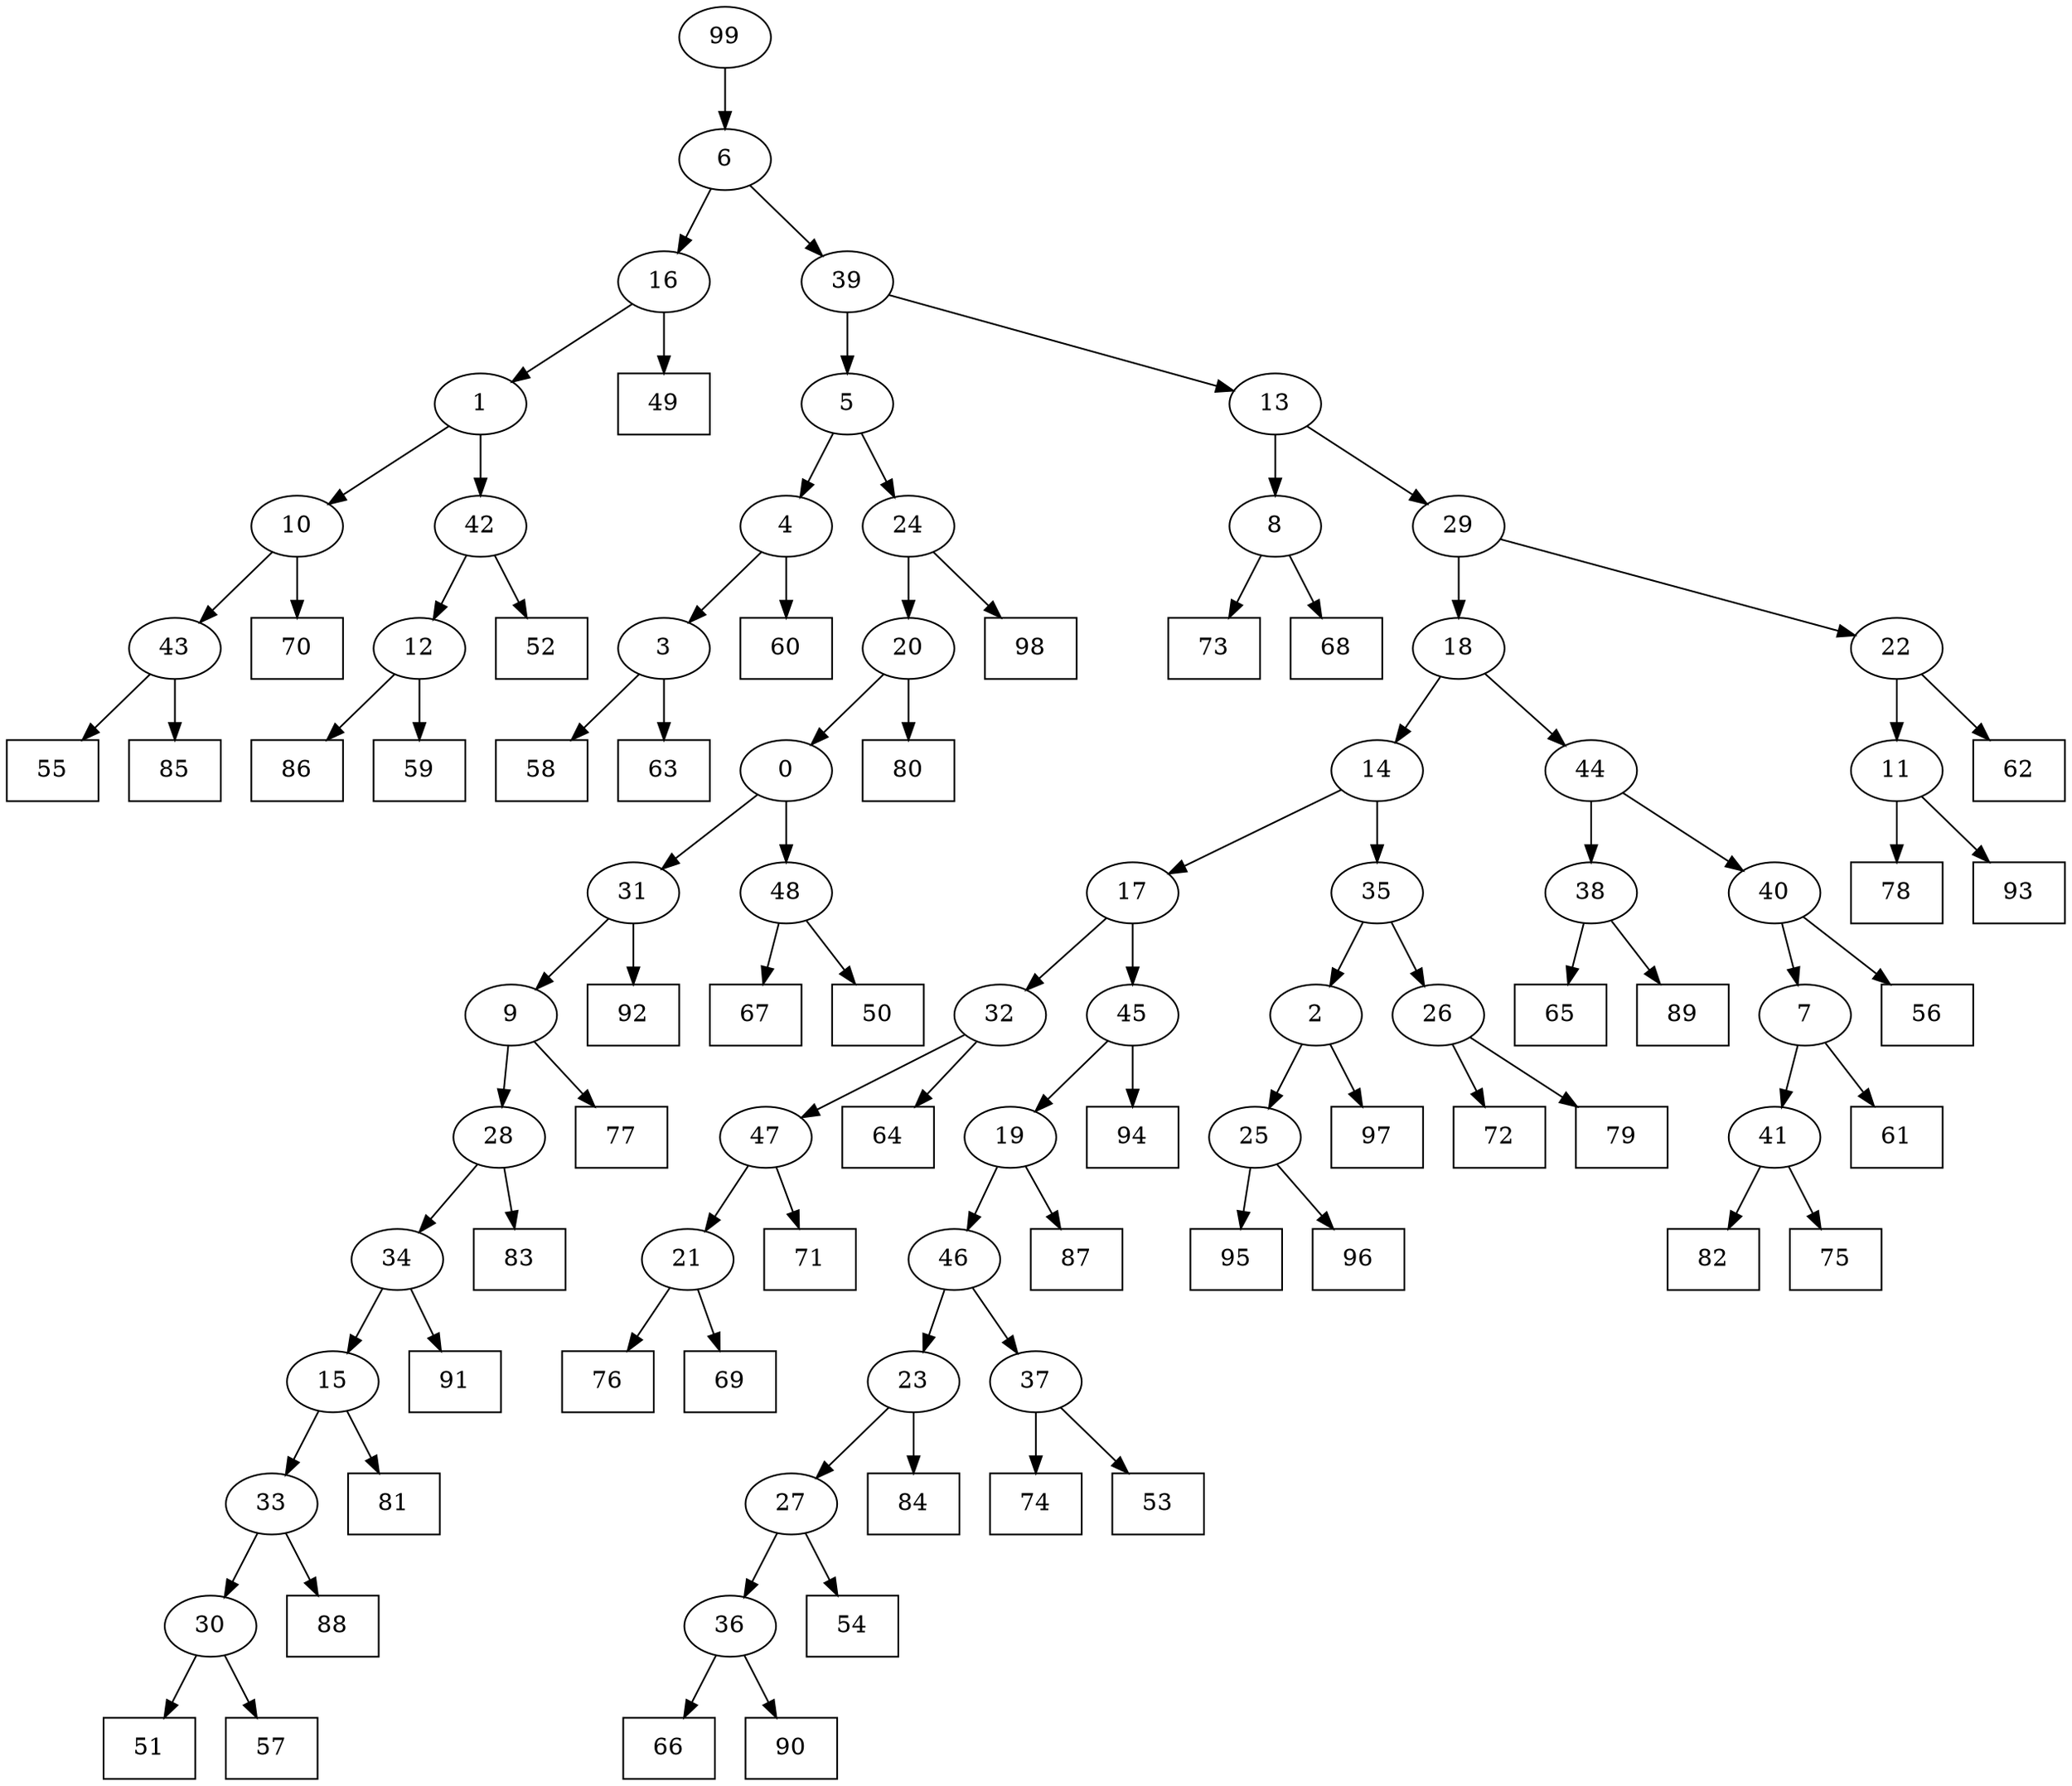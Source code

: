 digraph G {
0[label="0"];
1[label="1"];
2[label="2"];
3[label="3"];
4[label="4"];
5[label="5"];
6[label="6"];
7[label="7"];
8[label="8"];
9[label="9"];
10[label="10"];
11[label="11"];
12[label="12"];
13[label="13"];
14[label="14"];
15[label="15"];
16[label="16"];
17[label="17"];
18[label="18"];
19[label="19"];
20[label="20"];
21[label="21"];
22[label="22"];
23[label="23"];
24[label="24"];
25[label="25"];
26[label="26"];
27[label="27"];
28[label="28"];
29[label="29"];
30[label="30"];
31[label="31"];
32[label="32"];
33[label="33"];
34[label="34"];
35[label="35"];
36[label="36"];
37[label="37"];
38[label="38"];
39[label="39"];
40[label="40"];
41[label="41"];
42[label="42"];
43[label="43"];
44[label="44"];
45[label="45"];
46[label="46"];
47[label="47"];
48[label="48"];
49[shape=box,label="66"];
50[shape=box,label="60"];
51[shape=box,label="74"];
52[shape=box,label="88"];
53[shape=box,label="70"];
54[shape=box,label="56"];
55[shape=box,label="92"];
56[shape=box,label="78"];
57[shape=box,label="71"];
58[shape=box,label="80"];
59[shape=box,label="95"];
60[shape=box,label="87"];
61[shape=box,label="96"];
62[shape=box,label="51"];
63[shape=box,label="86"];
64[shape=box,label="76"];
65[shape=box,label="98"];
66[shape=box,label="55"];
67[shape=box,label="52"];
68[shape=box,label="67"];
69[shape=box,label="73"];
70[shape=box,label="53"];
71[shape=box,label="58"];
72[shape=box,label="49"];
73[shape=box,label="85"];
74[shape=box,label="97"];
75[shape=box,label="81"];
76[shape=box,label="72"];
77[shape=box,label="57"];
78[shape=box,label="79"];
79[shape=box,label="82"];
80[shape=box,label="68"];
81[shape=box,label="62"];
82[shape=box,label="65"];
83[shape=box,label="50"];
84[shape=box,label="83"];
85[shape=box,label="59"];
86[shape=box,label="84"];
87[shape=box,label="75"];
88[shape=box,label="94"];
89[shape=box,label="61"];
90[shape=box,label="63"];
91[shape=box,label="91"];
92[shape=box,label="93"];
93[shape=box,label="90"];
94[shape=box,label="54"];
95[shape=box,label="89"];
96[shape=box,label="64"];
97[shape=box,label="69"];
98[shape=box,label="77"];
99[label="99"];
31->55 ;
27->94 ;
40->54 ;
41->79 ;
23->86 ;
47->57 ;
26->78 ;
25->59 ;
6->39 ;
32->47 ;
12->63 ;
24->65 ;
21->64 ;
1->42 ;
38->82 ;
26->76 ;
18->14 ;
0->31 ;
19->60 ;
37->70 ;
21->97 ;
11->92 ;
9->98 ;
43->66 ;
33->52 ;
4->50 ;
48->83 ;
2->74 ;
10->53 ;
45->19 ;
32->96 ;
17->32 ;
30->77 ;
45->88 ;
24->20 ;
46->37 ;
23->27 ;
3->90 ;
43->73 ;
14->35 ;
35->2 ;
38->95 ;
40->7 ;
42->12 ;
12->85 ;
34->91 ;
29->18 ;
42->67 ;
5->4 ;
22->11 ;
11->56 ;
19->46 ;
46->23 ;
20->58 ;
14->17 ;
37->51 ;
4->3 ;
30->62 ;
16->1 ;
27->36 ;
39->5 ;
5->24 ;
39->13 ;
13->29 ;
7->41 ;
41->87 ;
44->38 ;
31->9 ;
7->89 ;
36->49 ;
2->25 ;
36->93 ;
44->40 ;
35->26 ;
15->33 ;
33->30 ;
3->71 ;
29->22 ;
22->81 ;
18->44 ;
25->61 ;
34->15 ;
15->75 ;
17->45 ;
0->48 ;
48->68 ;
16->72 ;
99->6 ;
6->16 ;
20->0 ;
28->34 ;
8->69 ;
1->10 ;
10->43 ;
47->21 ;
8->80 ;
13->8 ;
9->28 ;
28->84 ;
}
